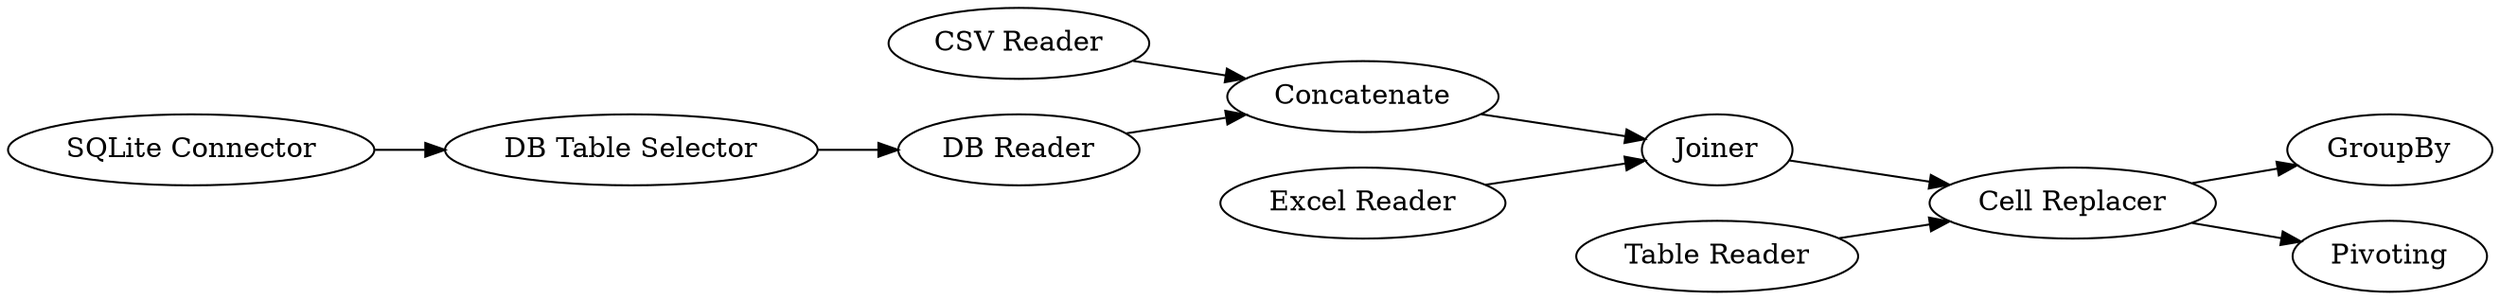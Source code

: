 digraph {
	1 [label="CSV Reader"]
	2 [label="SQLite Connector"]
	3 [label="DB Table Selector"]
	4 [label="Excel Reader"]
	5 [label="Table Reader"]
	6 [label="DB Reader"]
	7 [label=Concatenate]
	8 [label=Joiner]
	9 [label="Cell Replacer"]
	11 [label=GroupBy]
	12 [label=Pivoting]
	1 -> 7
	2 -> 3
	3 -> 6
	4 -> 8
	5 -> 9
	6 -> 7
	7 -> 8
	8 -> 9
	9 -> 11
	9 -> 12
	rankdir=LR
}
